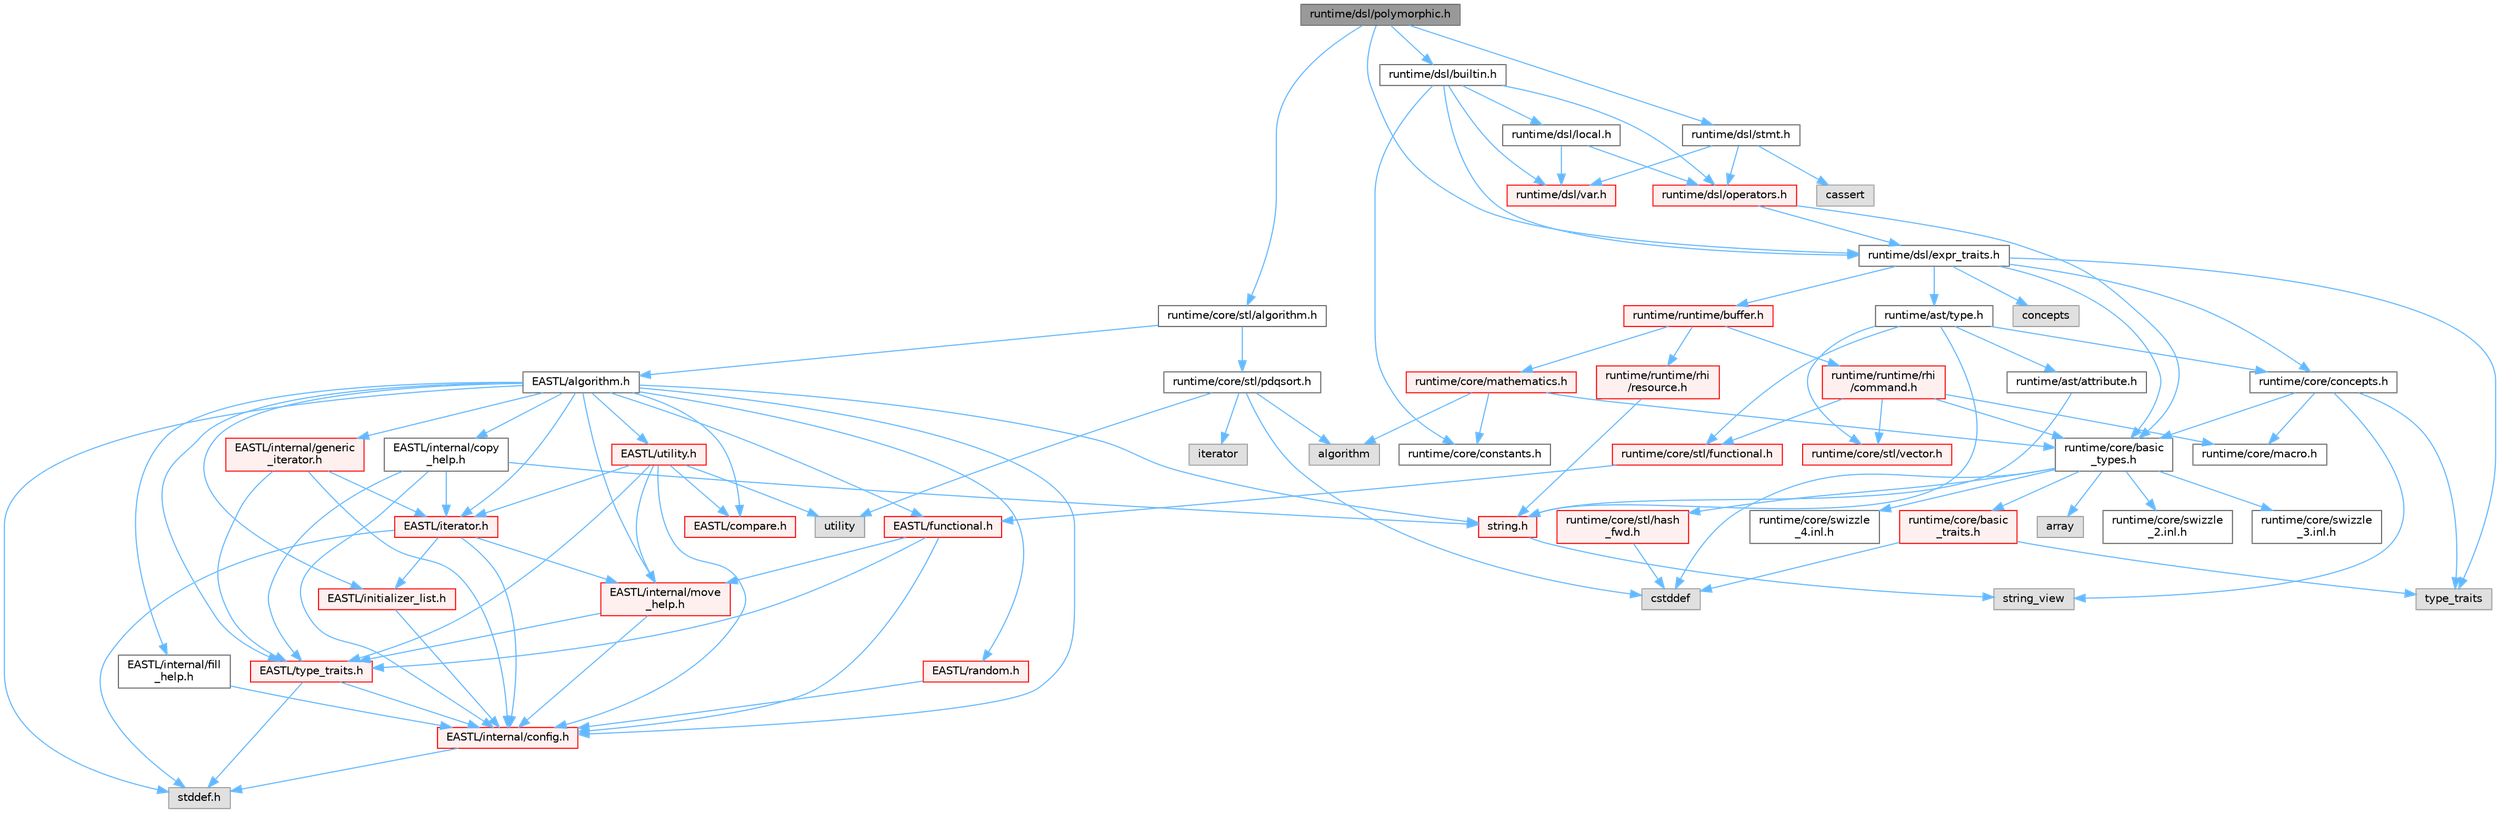 digraph "runtime/dsl/polymorphic.h"
{
 // LATEX_PDF_SIZE
  bgcolor="transparent";
  edge [fontname=Helvetica,fontsize=10,labelfontname=Helvetica,labelfontsize=10];
  node [fontname=Helvetica,fontsize=10,shape=box,height=0.2,width=0.4];
  Node1 [id="Node000001",label="runtime/dsl/polymorphic.h",height=0.2,width=0.4,color="gray40", fillcolor="grey60", style="filled", fontcolor="black",tooltip=" "];
  Node1 -> Node2 [id="edge1_Node000001_Node000002",color="steelblue1",style="solid",tooltip=" "];
  Node2 [id="Node000002",label="runtime/core/stl/algorithm.h",height=0.2,width=0.4,color="grey40", fillcolor="white", style="filled",URL="$core_2stl_2algorithm_8h.html",tooltip=" "];
  Node2 -> Node3 [id="edge2_Node000002_Node000003",color="steelblue1",style="solid",tooltip=" "];
  Node3 [id="Node000003",label="EASTL/algorithm.h",height=0.2,width=0.4,color="grey40", fillcolor="white", style="filled",URL="$_e_a_s_t_l_2include_2_e_a_s_t_l_2algorithm_8h.html",tooltip=" "];
  Node3 -> Node4 [id="edge3_Node000003_Node000004",color="steelblue1",style="solid",tooltip=" "];
  Node4 [id="Node000004",label="EASTL/internal/config.h",height=0.2,width=0.4,color="red", fillcolor="#FFF0F0", style="filled",URL="$config_8h.html",tooltip=" "];
  Node4 -> Node12 [id="edge4_Node000004_Node000012",color="steelblue1",style="solid",tooltip=" "];
  Node12 [id="Node000012",label="stddef.h",height=0.2,width=0.4,color="grey60", fillcolor="#E0E0E0", style="filled",tooltip=" "];
  Node3 -> Node13 [id="edge5_Node000003_Node000013",color="steelblue1",style="solid",tooltip=" "];
  Node13 [id="Node000013",label="EASTL/type_traits.h",height=0.2,width=0.4,color="red", fillcolor="#FFF0F0", style="filled",URL="$_e_a_s_t_l_2include_2_e_a_s_t_l_2type__traits_8h.html",tooltip=" "];
  Node13 -> Node4 [id="edge6_Node000013_Node000004",color="steelblue1",style="solid",tooltip=" "];
  Node13 -> Node12 [id="edge7_Node000013_Node000012",color="steelblue1",style="solid",tooltip=" "];
  Node3 -> Node23 [id="edge8_Node000003_Node000023",color="steelblue1",style="solid",tooltip=" "];
  Node23 [id="Node000023",label="EASTL/internal/move\l_help.h",height=0.2,width=0.4,color="red", fillcolor="#FFF0F0", style="filled",URL="$move__help_8h.html",tooltip=" "];
  Node23 -> Node4 [id="edge9_Node000023_Node000004",color="steelblue1",style="solid",tooltip=" "];
  Node23 -> Node13 [id="edge10_Node000023_Node000013",color="steelblue1",style="solid",tooltip=" "];
  Node3 -> Node24 [id="edge11_Node000003_Node000024",color="steelblue1",style="solid",tooltip=" "];
  Node24 [id="Node000024",label="EASTL/internal/copy\l_help.h",height=0.2,width=0.4,color="grey40", fillcolor="white", style="filled",URL="$copy__help_8h.html",tooltip=" "];
  Node24 -> Node4 [id="edge12_Node000024_Node000004",color="steelblue1",style="solid",tooltip=" "];
  Node24 -> Node13 [id="edge13_Node000024_Node000013",color="steelblue1",style="solid",tooltip=" "];
  Node24 -> Node25 [id="edge14_Node000024_Node000025",color="steelblue1",style="solid",tooltip=" "];
  Node25 [id="Node000025",label="EASTL/iterator.h",height=0.2,width=0.4,color="red", fillcolor="#FFF0F0", style="filled",URL="$_e_a_s_t_l_2include_2_e_a_s_t_l_2iterator_8h.html",tooltip=" "];
  Node25 -> Node4 [id="edge15_Node000025_Node000004",color="steelblue1",style="solid",tooltip=" "];
  Node25 -> Node23 [id="edge16_Node000025_Node000023",color="steelblue1",style="solid",tooltip=" "];
  Node25 -> Node26 [id="edge17_Node000025_Node000026",color="steelblue1",style="solid",tooltip=" "];
  Node26 [id="Node000026",label="EASTL/initializer_list.h",height=0.2,width=0.4,color="red", fillcolor="#FFF0F0", style="filled",URL="$initializer__list_8h.html",tooltip=" "];
  Node26 -> Node4 [id="edge18_Node000026_Node000004",color="steelblue1",style="solid",tooltip=" "];
  Node25 -> Node12 [id="edge19_Node000025_Node000012",color="steelblue1",style="solid",tooltip=" "];
  Node24 -> Node27 [id="edge20_Node000024_Node000027",color="steelblue1",style="solid",tooltip=" "];
  Node27 [id="Node000027",label="string.h",height=0.2,width=0.4,color="red", fillcolor="#FFF0F0", style="filled",URL="$string_8h.html",tooltip=" "];
  Node27 -> Node29 [id="edge21_Node000027_Node000029",color="steelblue1",style="solid",tooltip=" "];
  Node29 [id="Node000029",label="string_view",height=0.2,width=0.4,color="grey60", fillcolor="#E0E0E0", style="filled",tooltip=" "];
  Node3 -> Node150 [id="edge22_Node000003_Node000150",color="steelblue1",style="solid",tooltip=" "];
  Node150 [id="Node000150",label="EASTL/internal/fill\l_help.h",height=0.2,width=0.4,color="grey40", fillcolor="white", style="filled",URL="$fill__help_8h.html",tooltip=" "];
  Node150 -> Node4 [id="edge23_Node000150_Node000004",color="steelblue1",style="solid",tooltip=" "];
  Node3 -> Node26 [id="edge24_Node000003_Node000026",color="steelblue1",style="solid",tooltip=" "];
  Node3 -> Node25 [id="edge25_Node000003_Node000025",color="steelblue1",style="solid",tooltip=" "];
  Node3 -> Node60 [id="edge26_Node000003_Node000060",color="steelblue1",style="solid",tooltip=" "];
  Node60 [id="Node000060",label="EASTL/functional.h",height=0.2,width=0.4,color="red", fillcolor="#FFF0F0", style="filled",URL="$_e_a_s_t_l_2include_2_e_a_s_t_l_2functional_8h.html",tooltip=" "];
  Node60 -> Node4 [id="edge27_Node000060_Node000004",color="steelblue1",style="solid",tooltip=" "];
  Node60 -> Node23 [id="edge28_Node000060_Node000023",color="steelblue1",style="solid",tooltip=" "];
  Node60 -> Node13 [id="edge29_Node000060_Node000013",color="steelblue1",style="solid",tooltip=" "];
  Node3 -> Node44 [id="edge30_Node000003_Node000044",color="steelblue1",style="solid",tooltip=" "];
  Node44 [id="Node000044",label="EASTL/utility.h",height=0.2,width=0.4,color="red", fillcolor="#FFF0F0", style="filled",URL="$_e_a_s_t_l_2include_2_e_a_s_t_l_2utility_8h.html",tooltip=" "];
  Node44 -> Node4 [id="edge31_Node000044_Node000004",color="steelblue1",style="solid",tooltip=" "];
  Node44 -> Node13 [id="edge32_Node000044_Node000013",color="steelblue1",style="solid",tooltip=" "];
  Node44 -> Node25 [id="edge33_Node000044_Node000025",color="steelblue1",style="solid",tooltip=" "];
  Node44 -> Node47 [id="edge34_Node000044_Node000047",color="steelblue1",style="solid",tooltip=" "];
  Node47 [id="Node000047",label="EASTL/compare.h",height=0.2,width=0.4,color="red", fillcolor="#FFF0F0", style="filled",URL="$compare_8h.html",tooltip=" "];
  Node44 -> Node23 [id="edge35_Node000044_Node000023",color="steelblue1",style="solid",tooltip=" "];
  Node44 -> Node52 [id="edge36_Node000044_Node000052",color="steelblue1",style="solid",tooltip=" "];
  Node52 [id="Node000052",label="utility",height=0.2,width=0.4,color="grey60", fillcolor="#E0E0E0", style="filled",tooltip=" "];
  Node3 -> Node39 [id="edge37_Node000003_Node000039",color="steelblue1",style="solid",tooltip=" "];
  Node39 [id="Node000039",label="EASTL/internal/generic\l_iterator.h",height=0.2,width=0.4,color="red", fillcolor="#FFF0F0", style="filled",URL="$generic__iterator_8h.html",tooltip=" "];
  Node39 -> Node4 [id="edge38_Node000039_Node000004",color="steelblue1",style="solid",tooltip=" "];
  Node39 -> Node25 [id="edge39_Node000039_Node000025",color="steelblue1",style="solid",tooltip=" "];
  Node39 -> Node13 [id="edge40_Node000039_Node000013",color="steelblue1",style="solid",tooltip=" "];
  Node3 -> Node151 [id="edge41_Node000003_Node000151",color="steelblue1",style="solid",tooltip=" "];
  Node151 [id="Node000151",label="EASTL/random.h",height=0.2,width=0.4,color="red", fillcolor="#FFF0F0", style="filled",URL="$random_8h.html",tooltip=" "];
  Node151 -> Node4 [id="edge42_Node000151_Node000004",color="steelblue1",style="solid",tooltip=" "];
  Node3 -> Node47 [id="edge43_Node000003_Node000047",color="steelblue1",style="solid",tooltip=" "];
  Node3 -> Node12 [id="edge44_Node000003_Node000012",color="steelblue1",style="solid",tooltip=" "];
  Node3 -> Node27 [id="edge45_Node000003_Node000027",color="steelblue1",style="solid",tooltip=" "];
  Node2 -> Node152 [id="edge46_Node000002_Node000152",color="steelblue1",style="solid",tooltip=" "];
  Node152 [id="Node000152",label="runtime/core/stl/pdqsort.h",height=0.2,width=0.4,color="grey40", fillcolor="white", style="filled",URL="$pdqsort_8h.html",tooltip=" "];
  Node152 -> Node153 [id="edge47_Node000152_Node000153",color="steelblue1",style="solid",tooltip=" "];
  Node153 [id="Node000153",label="algorithm",height=0.2,width=0.4,color="grey60", fillcolor="#E0E0E0", style="filled",tooltip=" "];
  Node152 -> Node31 [id="edge48_Node000152_Node000031",color="steelblue1",style="solid",tooltip=" "];
  Node31 [id="Node000031",label="cstddef",height=0.2,width=0.4,color="grey60", fillcolor="#E0E0E0", style="filled",tooltip=" "];
  Node152 -> Node52 [id="edge49_Node000152_Node000052",color="steelblue1",style="solid",tooltip=" "];
  Node152 -> Node154 [id="edge50_Node000152_Node000154",color="steelblue1",style="solid",tooltip=" "];
  Node154 [id="Node000154",label="iterator",height=0.2,width=0.4,color="grey60", fillcolor="#E0E0E0", style="filled",tooltip=" "];
  Node1 -> Node155 [id="edge51_Node000001_Node000155",color="steelblue1",style="solid",tooltip=" "];
  Node155 [id="Node000155",label="runtime/dsl/expr_traits.h",height=0.2,width=0.4,color="grey40", fillcolor="white", style="filled",URL="$expr__traits_8h.html",tooltip=" "];
  Node155 -> Node56 [id="edge52_Node000155_Node000056",color="steelblue1",style="solid",tooltip=" "];
  Node56 [id="Node000056",label="type_traits",height=0.2,width=0.4,color="grey60", fillcolor="#E0E0E0", style="filled",tooltip=" "];
  Node155 -> Node156 [id="edge53_Node000155_Node000156",color="steelblue1",style="solid",tooltip=" "];
  Node156 [id="Node000156",label="concepts",height=0.2,width=0.4,color="grey60", fillcolor="#E0E0E0", style="filled",tooltip=" "];
  Node155 -> Node157 [id="edge54_Node000155_Node000157",color="steelblue1",style="solid",tooltip=" "];
  Node157 [id="Node000157",label="runtime/core/basic\l_types.h",height=0.2,width=0.4,color="grey40", fillcolor="white", style="filled",URL="$basic__types_8h.html",tooltip=" "];
  Node157 -> Node31 [id="edge55_Node000157_Node000031",color="steelblue1",style="solid",tooltip=" "];
  Node157 -> Node147 [id="edge56_Node000157_Node000147",color="steelblue1",style="solid",tooltip=" "];
  Node147 [id="Node000147",label="array",height=0.2,width=0.4,color="grey60", fillcolor="#E0E0E0", style="filled",tooltip=" "];
  Node157 -> Node149 [id="edge57_Node000157_Node000149",color="steelblue1",style="solid",tooltip=" "];
  Node149 [id="Node000149",label="runtime/core/stl/hash\l_fwd.h",height=0.2,width=0.4,color="red", fillcolor="#FFF0F0", style="filled",URL="$hash__fwd_8h.html",tooltip=" "];
  Node149 -> Node31 [id="edge58_Node000149_Node000031",color="steelblue1",style="solid",tooltip=" "];
  Node157 -> Node158 [id="edge59_Node000157_Node000158",color="steelblue1",style="solid",tooltip=" "];
  Node158 [id="Node000158",label="runtime/core/basic\l_traits.h",height=0.2,width=0.4,color="red", fillcolor="#FFF0F0", style="filled",URL="$basic__traits_8h.html",tooltip=" "];
  Node158 -> Node31 [id="edge60_Node000158_Node000031",color="steelblue1",style="solid",tooltip=" "];
  Node158 -> Node56 [id="edge61_Node000158_Node000056",color="steelblue1",style="solid",tooltip=" "];
  Node157 -> Node167 [id="edge62_Node000157_Node000167",color="steelblue1",style="solid",tooltip=" "];
  Node167 [id="Node000167",label="runtime/core/swizzle\l_2.inl.h",height=0.2,width=0.4,color="grey40", fillcolor="white", style="filled",URL="$core_2swizzle__2_8inl_8h.html",tooltip=" "];
  Node157 -> Node168 [id="edge63_Node000157_Node000168",color="steelblue1",style="solid",tooltip=" "];
  Node168 [id="Node000168",label="runtime/core/swizzle\l_3.inl.h",height=0.2,width=0.4,color="grey40", fillcolor="white", style="filled",URL="$core_2swizzle__3_8inl_8h.html",tooltip=" "];
  Node157 -> Node169 [id="edge64_Node000157_Node000169",color="steelblue1",style="solid",tooltip=" "];
  Node169 [id="Node000169",label="runtime/core/swizzle\l_4.inl.h",height=0.2,width=0.4,color="grey40", fillcolor="white", style="filled",URL="$core_2swizzle__4_8inl_8h.html",tooltip=" "];
  Node155 -> Node170 [id="edge65_Node000155_Node000170",color="steelblue1",style="solid",tooltip=" "];
  Node170 [id="Node000170",label="runtime/core/concepts.h",height=0.2,width=0.4,color="grey40", fillcolor="white", style="filled",URL="$concepts_8h.html",tooltip=" "];
  Node170 -> Node56 [id="edge66_Node000170_Node000056",color="steelblue1",style="solid",tooltip=" "];
  Node170 -> Node29 [id="edge67_Node000170_Node000029",color="steelblue1",style="solid",tooltip=" "];
  Node170 -> Node171 [id="edge68_Node000170_Node000171",color="steelblue1",style="solid",tooltip=" "];
  Node171 [id="Node000171",label="runtime/core/macro.h",height=0.2,width=0.4,color="grey40", fillcolor="white", style="filled",URL="$macro_8h.html",tooltip=" "];
  Node170 -> Node157 [id="edge69_Node000170_Node000157",color="steelblue1",style="solid",tooltip=" "];
  Node155 -> Node172 [id="edge70_Node000155_Node000172",color="steelblue1",style="solid",tooltip=" "];
  Node172 [id="Node000172",label="runtime/ast/type.h",height=0.2,width=0.4,color="grey40", fillcolor="white", style="filled",URL="$type_8h.html",tooltip=" "];
  Node172 -> Node173 [id="edge71_Node000172_Node000173",color="steelblue1",style="solid",tooltip=" "];
  Node173 [id="Node000173",label="runtime/core/stl/vector.h",height=0.2,width=0.4,color="red", fillcolor="#FFF0F0", style="filled",URL="$core_2stl_2vector_8h.html",tooltip=" "];
  Node172 -> Node27 [id="edge72_Node000172_Node000027",color="steelblue1",style="solid",tooltip=" "];
  Node172 -> Node180 [id="edge73_Node000172_Node000180",color="steelblue1",style="solid",tooltip=" "];
  Node180 [id="Node000180",label="runtime/core/stl/functional.h",height=0.2,width=0.4,color="red", fillcolor="#FFF0F0", style="filled",URL="$core_2stl_2functional_8h.html",tooltip=" "];
  Node180 -> Node60 [id="edge74_Node000180_Node000060",color="steelblue1",style="solid",tooltip=" "];
  Node172 -> Node170 [id="edge75_Node000172_Node000170",color="steelblue1",style="solid",tooltip=" "];
  Node172 -> Node183 [id="edge76_Node000172_Node000183",color="steelblue1",style="solid",tooltip=" "];
  Node183 [id="Node000183",label="runtime/ast/attribute.h",height=0.2,width=0.4,color="grey40", fillcolor="white", style="filled",URL="$attribute_8h.html",tooltip=" "];
  Node183 -> Node27 [id="edge77_Node000183_Node000027",color="steelblue1",style="solid",tooltip=" "];
  Node155 -> Node184 [id="edge78_Node000155_Node000184",color="steelblue1",style="solid",tooltip=" "];
  Node184 [id="Node000184",label="runtime/runtime/buffer.h",height=0.2,width=0.4,color="red", fillcolor="#FFF0F0", style="filled",URL="$buffer_8h.html",tooltip=" "];
  Node184 -> Node185 [id="edge79_Node000184_Node000185",color="steelblue1",style="solid",tooltip=" "];
  Node185 [id="Node000185",label="runtime/core/mathematics.h",height=0.2,width=0.4,color="red", fillcolor="#FFF0F0", style="filled",URL="$mathematics_8h.html",tooltip=" "];
  Node185 -> Node153 [id="edge80_Node000185_Node000153",color="steelblue1",style="solid",tooltip=" "];
  Node185 -> Node157 [id="edge81_Node000185_Node000157",color="steelblue1",style="solid",tooltip=" "];
  Node185 -> Node187 [id="edge82_Node000185_Node000187",color="steelblue1",style="solid",tooltip=" "];
  Node187 [id="Node000187",label="runtime/core/constants.h",height=0.2,width=0.4,color="grey40", fillcolor="white", style="filled",URL="$constants_8h.html",tooltip=" "];
  Node184 -> Node188 [id="edge83_Node000184_Node000188",color="steelblue1",style="solid",tooltip=" "];
  Node188 [id="Node000188",label="runtime/runtime/rhi\l/command.h",height=0.2,width=0.4,color="red", fillcolor="#FFF0F0", style="filled",URL="$command_8h.html",tooltip=" "];
  Node188 -> Node171 [id="edge84_Node000188_Node000171",color="steelblue1",style="solid",tooltip=" "];
  Node188 -> Node157 [id="edge85_Node000188_Node000157",color="steelblue1",style="solid",tooltip=" "];
  Node188 -> Node173 [id="edge86_Node000188_Node000173",color="steelblue1",style="solid",tooltip=" "];
  Node188 -> Node180 [id="edge87_Node000188_Node000180",color="steelblue1",style="solid",tooltip=" "];
  Node184 -> Node204 [id="edge88_Node000184_Node000204",color="steelblue1",style="solid",tooltip=" "];
  Node204 [id="Node000204",label="runtime/runtime/rhi\l/resource.h",height=0.2,width=0.4,color="red", fillcolor="#FFF0F0", style="filled",URL="$runtime_2rhi_2resource_8h.html",tooltip=" "];
  Node204 -> Node27 [id="edge89_Node000204_Node000027",color="steelblue1",style="solid",tooltip=" "];
  Node1 -> Node220 [id="edge90_Node000001_Node000220",color="steelblue1",style="solid",tooltip=" "];
  Node220 [id="Node000220",label="runtime/dsl/builtin.h",height=0.2,width=0.4,color="grey40", fillcolor="white", style="filled",URL="$builtin_8h.html",tooltip=" "];
  Node220 -> Node187 [id="edge91_Node000220_Node000187",color="steelblue1",style="solid",tooltip=" "];
  Node220 -> Node221 [id="edge92_Node000220_Node000221",color="steelblue1",style="solid",tooltip=" "];
  Node221 [id="Node000221",label="runtime/dsl/var.h",height=0.2,width=0.4,color="red", fillcolor="#FFF0F0", style="filled",URL="$var_8h.html",tooltip=" "];
  Node220 -> Node247 [id="edge93_Node000220_Node000247",color="steelblue1",style="solid",tooltip=" "];
  Node247 [id="Node000247",label="runtime/dsl/operators.h",height=0.2,width=0.4,color="red", fillcolor="#FFF0F0", style="filled",URL="$operators_8h.html",tooltip=" "];
  Node247 -> Node157 [id="edge94_Node000247_Node000157",color="steelblue1",style="solid",tooltip=" "];
  Node247 -> Node155 [id="edge95_Node000247_Node000155",color="steelblue1",style="solid",tooltip=" "];
  Node220 -> Node155 [id="edge96_Node000220_Node000155",color="steelblue1",style="solid",tooltip=" "];
  Node220 -> Node248 [id="edge97_Node000220_Node000248",color="steelblue1",style="solid",tooltip=" "];
  Node248 [id="Node000248",label="runtime/dsl/local.h",height=0.2,width=0.4,color="grey40", fillcolor="white", style="filled",URL="$local_8h.html",tooltip=" "];
  Node248 -> Node221 [id="edge98_Node000248_Node000221",color="steelblue1",style="solid",tooltip=" "];
  Node248 -> Node247 [id="edge99_Node000248_Node000247",color="steelblue1",style="solid",tooltip=" "];
  Node1 -> Node249 [id="edge100_Node000001_Node000249",color="steelblue1",style="solid",tooltip=" "];
  Node249 [id="Node000249",label="runtime/dsl/stmt.h",height=0.2,width=0.4,color="grey40", fillcolor="white", style="filled",URL="$stmt_8h.html",tooltip=" "];
  Node249 -> Node33 [id="edge101_Node000249_Node000033",color="steelblue1",style="solid",tooltip=" "];
  Node33 [id="Node000033",label="cassert",height=0.2,width=0.4,color="grey60", fillcolor="#E0E0E0", style="filled",tooltip=" "];
  Node249 -> Node221 [id="edge102_Node000249_Node000221",color="steelblue1",style="solid",tooltip=" "];
  Node249 -> Node247 [id="edge103_Node000249_Node000247",color="steelblue1",style="solid",tooltip=" "];
}
